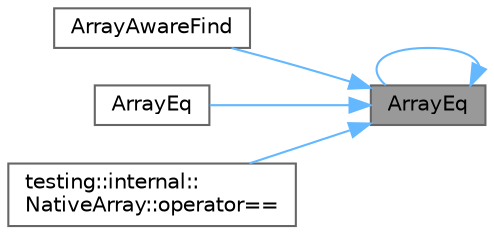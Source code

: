 digraph "ArrayEq"
{
 // LATEX_PDF_SIZE
  bgcolor="transparent";
  edge [fontname=Helvetica,fontsize=10,labelfontname=Helvetica,labelfontsize=10];
  node [fontname=Helvetica,fontsize=10,shape=box,height=0.2,width=0.4];
  rankdir="RL";
  Node1 [id="Node000001",label="ArrayEq",height=0.2,width=0.4,color="gray40", fillcolor="grey60", style="filled", fontcolor="black",tooltip=" "];
  Node1 -> Node2 [id="edge1_Node000001_Node000002",dir="back",color="steelblue1",style="solid",tooltip=" "];
  Node2 [id="Node000002",label="ArrayAwareFind",height=0.2,width=0.4,color="grey40", fillcolor="white", style="filled",URL="$namespacetesting_1_1internal.html#a9eb45c7796d427d0a92bff88116a8bea",tooltip=" "];
  Node1 -> Node1 [id="edge2_Node000001_Node000001",dir="back",color="steelblue1",style="solid",tooltip=" "];
  Node1 -> Node3 [id="edge3_Node000001_Node000003",dir="back",color="steelblue1",style="solid",tooltip=" "];
  Node3 [id="Node000003",label="ArrayEq",height=0.2,width=0.4,color="grey40", fillcolor="white", style="filled",URL="$namespacetesting_1_1internal.html#af2bb7098fd66dabb47391adb54ae8a5d",tooltip=" "];
  Node1 -> Node4 [id="edge4_Node000001_Node000004",dir="back",color="steelblue1",style="solid",tooltip=" "];
  Node4 [id="Node000004",label="testing::internal::\lNativeArray::operator==",height=0.2,width=0.4,color="grey40", fillcolor="white", style="filled",URL="$classtesting_1_1internal_1_1_native_array.html#aaad419ed3b939da1279ad0b951649059",tooltip=" "];
}
